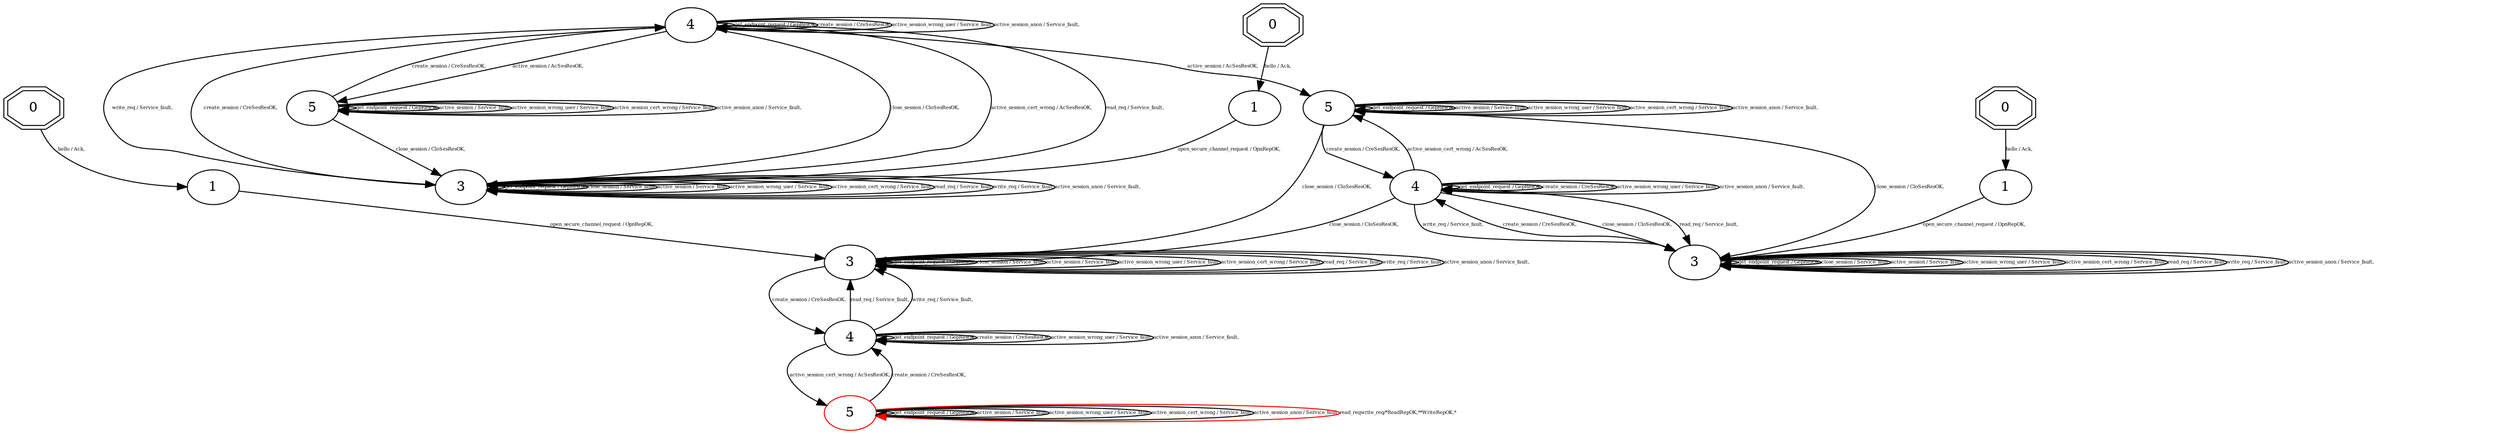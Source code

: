 digraph "Automata" { 
	 "0_1_false" [shape=doubleoctagon,style=filled,fillcolor=white,URL="0",label="0"];
	 "1_0_true" [shape=ellipse,style=filled,fillcolor=white,URL="1",label="1"];
	 "5_1_true" [shape=ellipse,style=filled,fillcolor=white,URL="5",label="5"];
	 "4_1_false" [shape=ellipse,style=filled,fillcolor=white,URL="4",label="4"];
	 "0_1_true" [shape=doubleoctagon,style=filled,fillcolor=white,URL="0",label="0"];
	 "4_0_true" [shape=ellipse,style=filled,fillcolor=white,URL="4",label="4"];
	 "3_1_false" [shape=ellipse,style=filled,fillcolor=white,URL="3",label="3"];
	 "4_1_true" [shape=ellipse,style=filled,fillcolor=white,URL="4",label="4"];
	 "3_0_true" [shape=ellipse,style=filled,fillcolor=white,URL="3",label="3"];
	 "1_1_false" [shape=ellipse,style=filled,fillcolor=white,URL="1",label="1"];
	 "1_1_true" [shape=ellipse,style=filled,fillcolor=white,URL="1",label="1"];
	 "5_0_true" [shape=ellipse,style=filled,fillcolor=white,URL="5",label="5"];
	 "0_0_true" [shape=doubleoctagon,style=filled,fillcolor=white,URL="0",label="0"];
	 "5_1_false" [shape=ellipse,style=filled,fillcolor=white,URL="5",label="5",color=red];
	 "3_1_true" [shape=ellipse,style=filled,fillcolor=white,URL="3",label="3"];
	 "4_1_false"->"3_1_false" [fontsize=5,label="read_req / Service_fault,"];
	 "4_1_false"->"3_1_false" [fontsize=5,label="write_req / Service_fault,"];
	 "4_1_false"->"4_1_false" [fontsize=5,label="get_endpoint_request / GepResOK,"];
	 "4_1_false"->"4_1_false" [fontsize=5,label="create_session / CreSesResOK,"];
	 "4_1_false"->"4_1_false" [fontsize=5,label="active_session_wrong_user / Service_fault,"];
	 "4_1_false"->"4_1_false" [fontsize=5,label="active_session_anon / Service_fault,"];
	 "4_1_false"->"5_1_false" [fontsize=5,label="active_session_cert_wrong / AcSesResOK,"];
	 "5_1_false"->"4_1_false" [fontsize=5,label="create_session / CreSesResOK,"];
	 "5_1_false"->"5_1_false" [fontsize=5,label="get_endpoint_request / GepResOK,"];
	 "5_1_false"->"5_1_false" [fontsize=5,label="active_session / Service_fault,"];
	 "5_1_false"->"5_1_false" [fontsize=5,label="active_session_wrong_user / Service_fault,"];
	 "5_1_false"->"5_1_false" [fontsize=5,label="active_session_cert_wrong / Service_fault,"];
	 "5_1_false"->"5_1_false" [fontsize=5,label="active_session_anon / Service_fault,"];
	 "3_1_false"->"3_1_false" [fontsize=5,label="get_endpoint_request / GepResOK,"];
	 "3_1_false"->"3_1_false" [fontsize=5,label="close_session / Service_fault,"];
	 "3_1_false"->"3_1_false" [fontsize=5,label="active_session / Service_fault,"];
	 "3_1_false"->"3_1_false" [fontsize=5,label="active_session_wrong_user / Service_fault,"];
	 "3_1_false"->"3_1_false" [fontsize=5,label="active_session_cert_wrong / Service_fault,"];
	 "3_1_false"->"3_1_false" [fontsize=5,label="read_req / Service_fault,"];
	 "3_1_false"->"3_1_false" [fontsize=5,label="write_req / Service_fault,"];
	 "3_1_false"->"3_1_false" [fontsize=5,label="active_session_anon / Service_fault,"];
	 "3_1_false"->"4_1_false" [fontsize=5,label="create_session / CreSesResOK,"];
	 "4_1_true"->"3_1_true" [fontsize=5,label="close_session / CloSesResOK,"];
	 "4_1_true"->"3_1_true" [fontsize=5,label="read_req / Service_fault,"];
	 "4_1_true"->"3_1_true" [fontsize=5,label="write_req / Service_fault,"];
	 "4_1_true"->"4_1_true" [fontsize=5,label="get_endpoint_request / GepResOK,"];
	 "4_1_true"->"4_1_true" [fontsize=5,label="create_session / CreSesResOK,"];
	 "4_1_true"->"4_1_true" [fontsize=5,label="active_session_wrong_user / Service_fault,"];
	 "4_1_true"->"4_1_true" [fontsize=5,label="active_session_anon / Service_fault,"];
	 "4_1_true"->"5_1_true" [fontsize=5,label="active_session_cert_wrong / AcSesResOK,"];
	 "4_1_true"->"3_1_false" [fontsize=5,label="close_session / CloSesResOK,"];
	 "1_1_false"->"3_1_false" [fontsize=5,label="open_secure_channel_request / OpnRepOK,"];
	 "5_1_true"->"3_1_false" [fontsize=5,label="close_session / CloSesResOK,"];
	 "5_1_true"->"4_1_true" [fontsize=5,label="create_session / CreSesResOK,"];
	 "5_1_true"->"5_1_true" [fontsize=5,label="get_endpoint_request / GepResOK,"];
	 "5_1_true"->"5_1_true" [fontsize=5,label="active_session / Service_fault,"];
	 "5_1_true"->"5_1_true" [fontsize=5,label="active_session_wrong_user / Service_fault,"];
	 "5_1_true"->"5_1_true" [fontsize=5,label="active_session_cert_wrong / Service_fault,"];
	 "5_1_true"->"5_1_true" [fontsize=5,label="active_session_anon / Service_fault,"];
	 "5_1_true"->"3_1_true" [fontsize=5,label="close_session / CloSesResOK,"];
	 "4_0_true"->"5_1_true" [fontsize=5,label="active_session / AcSesResOK,"];
	 "4_0_true"->"3_0_true" [fontsize=5,label="active_session_cert_wrong / AcSesResOK,"];
	 "4_0_true"->"3_0_true" [fontsize=5,label="close_session / CloSesResOK,"];
	 "4_0_true"->"3_0_true" [fontsize=5,label="read_req / Service_fault,"];
	 "4_0_true"->"3_0_true" [fontsize=5,label="write_req / Service_fault,"];
	 "4_0_true"->"5_0_true" [fontsize=5,label="active_session / AcSesResOK,"];
	 "4_0_true"->"4_0_true" [fontsize=5,label="get_endpoint_request / GepResOK,"];
	 "4_0_true"->"4_0_true" [fontsize=5,label="create_session / CreSesResOK,"];
	 "4_0_true"->"4_0_true" [fontsize=5,label="active_session_wrong_user / Service_fault,"];
	 "4_0_true"->"4_0_true" [fontsize=5,label="active_session_anon / Service_fault,"];
	 "3_1_true"->"3_1_true" [fontsize=5,label="get_endpoint_request / GepResOK,"];
	 "3_1_true"->"3_1_true" [fontsize=5,label="close_session / Service_fault,"];
	 "3_1_true"->"3_1_true" [fontsize=5,label="active_session / Service_fault,"];
	 "3_1_true"->"3_1_true" [fontsize=5,label="active_session_wrong_user / Service_fault,"];
	 "3_1_true"->"3_1_true" [fontsize=5,label="active_session_cert_wrong / Service_fault,"];
	 "3_1_true"->"3_1_true" [fontsize=5,label="read_req / Service_fault,"];
	 "3_1_true"->"3_1_true" [fontsize=5,label="write_req / Service_fault,"];
	 "3_1_true"->"3_1_true" [fontsize=5,label="active_session_anon / Service_fault,"];
	 "3_1_true"->"4_1_true" [fontsize=5,label="create_session / CreSesResOK,"];
	 "1_1_true"->"3_1_true" [fontsize=5,label="open_secure_channel_request / OpnRepOK,"];
	 "0_1_true"->"1_1_true" [fontsize=5,label="hello / Ack,"];
	 "3_0_true"->"3_0_true" [fontsize=5,label="get_endpoint_request / GepResOK,"];
	 "3_0_true"->"3_0_true" [fontsize=5,label="close_session / Service_fault,"];
	 "3_0_true"->"3_0_true" [fontsize=5,label="active_session / Service_fault,"];
	 "3_0_true"->"3_0_true" [fontsize=5,label="active_session_wrong_user / Service_fault,"];
	 "3_0_true"->"3_0_true" [fontsize=5,label="active_session_cert_wrong / Service_fault,"];
	 "3_0_true"->"3_0_true" [fontsize=5,label="read_req / Service_fault,"];
	 "3_0_true"->"3_0_true" [fontsize=5,label="write_req / Service_fault,"];
	 "3_0_true"->"3_0_true" [fontsize=5,label="active_session_anon / Service_fault,"];
	 "3_0_true"->"4_0_true" [fontsize=5,label="create_session / CreSesResOK,"];
	 "5_0_true"->"4_0_true" [fontsize=5,label="create_session / CreSesResOK,"];
	 "5_0_true"->"3_0_true" [fontsize=5,label="close_session / CloSesResOK,"];
	 "5_0_true"->"5_0_true" [fontsize=5,label="get_endpoint_request / GepResOK,"];
	 "5_0_true"->"5_0_true" [fontsize=5,label="active_session / Service_fault,"];
	 "5_0_true"->"5_0_true" [fontsize=5,label="active_session_wrong_user / Service_fault,"];
	 "5_0_true"->"5_0_true" [fontsize=5,label="active_session_cert_wrong / Service_fault,"];
	 "5_0_true"->"5_0_true" [fontsize=5,label="active_session_anon / Service_fault,"];
	 "1_0_true"->"3_0_true" [fontsize=5,label="open_secure_channel_request / OpnRepOK,"];
	 "0_0_true"->"1_0_true" [fontsize=5,label="hello / Ack,"];
	 "0_1_false"->"1_1_false" [fontsize=5,label="hello / Ack,"];
	"5_1_false"->"5_1_false"[color=red,label="read_reqwrite_req/*ReadRepOK,**WriteRepOK,*",fontsize=5];}
